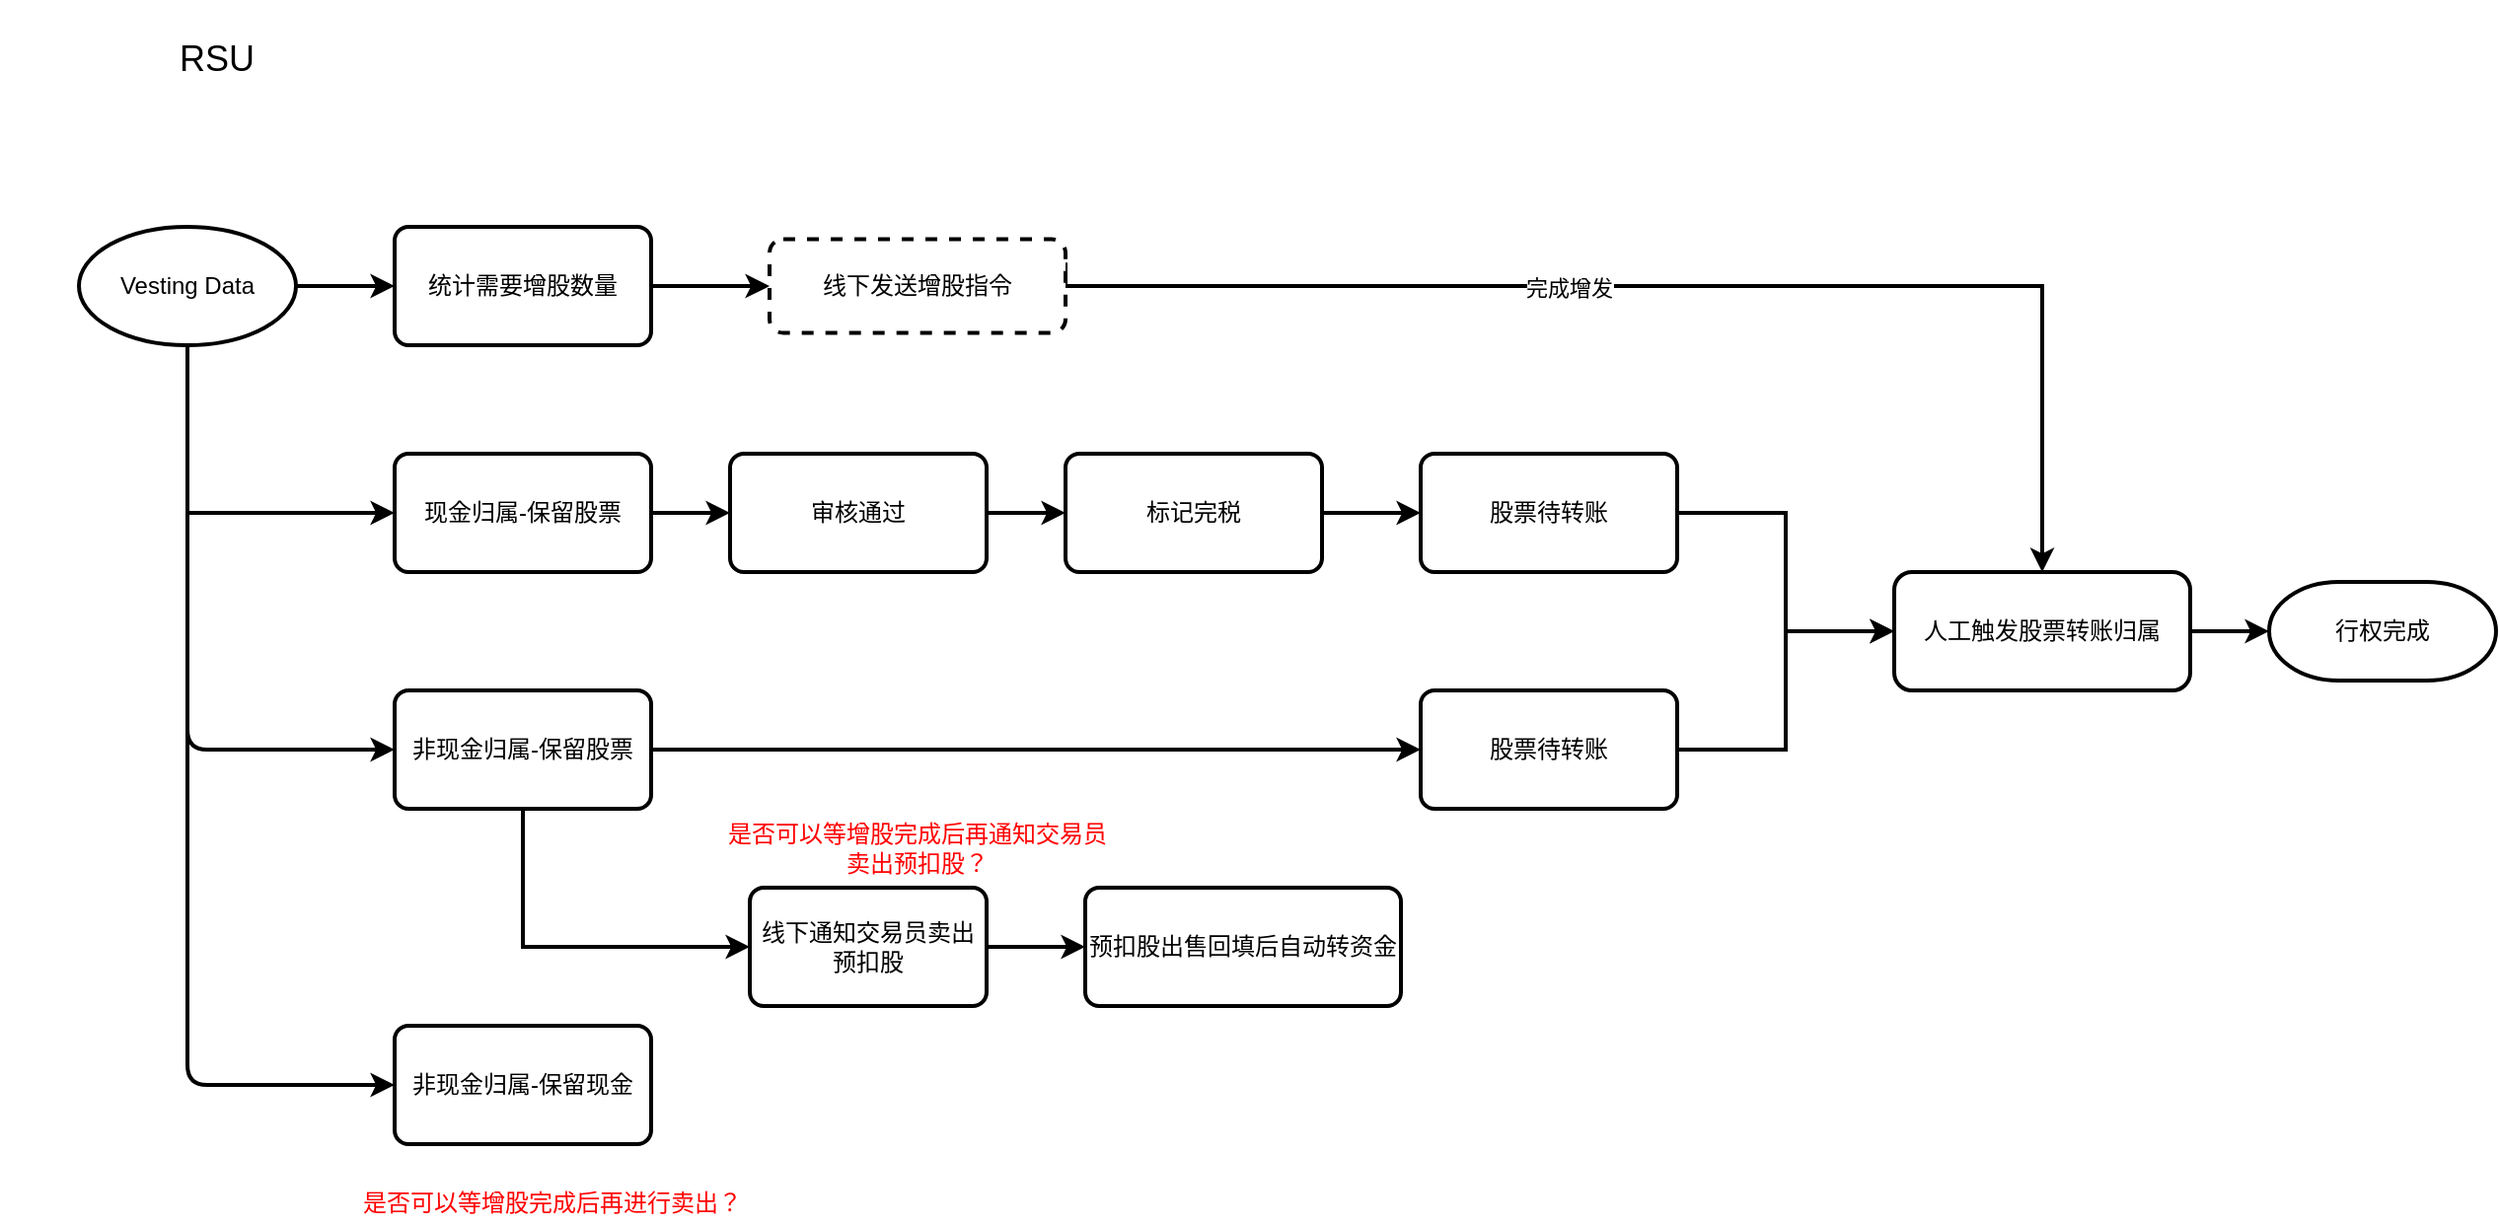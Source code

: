 <mxfile version="13.8.1" type="github">
  <diagram id="J9ElGls0z0i14CrVCFYJ" name="第 1 页">
    <mxGraphModel dx="1200" dy="811" grid="1" gridSize="10" guides="1" tooltips="1" connect="1" arrows="1" fold="1" page="1" pageScale="1" pageWidth="1600" pageHeight="1200" math="0" shadow="0">
      <root>
        <mxCell id="0" />
        <mxCell id="1" parent="0" />
        <mxCell id="IP6N6mY2FTfmfS4jlM0r-1" value="&lt;font size=&quot;4&quot;&gt;RSU&lt;/font&gt;" style="rounded=1;whiteSpace=wrap;html=1;strokeColor=none;" parent="1" vertex="1">
          <mxGeometry x="120" y="90" width="220" height="60" as="geometry" />
        </mxCell>
        <mxCell id="vPdtA962Ku99ClUze33t-10" style="edgeStyle=orthogonalEdgeStyle;rounded=0;orthogonalLoop=1;jettySize=auto;html=1;exitX=0.5;exitY=1;exitDx=0;exitDy=0;exitPerimeter=0;entryX=0;entryY=0.5;entryDx=0;entryDy=0;strokeWidth=2;" parent="1" source="IP6N6mY2FTfmfS4jlM0r-2" target="vPdtA962Ku99ClUze33t-2" edge="1">
          <mxGeometry relative="1" as="geometry" />
        </mxCell>
        <mxCell id="IP6N6mY2FTfmfS4jlM0r-2" value="Vesting Data" style="strokeWidth=2;html=1;shape=mxgraph.flowchart.start_1;whiteSpace=wrap;" parent="1" vertex="1">
          <mxGeometry x="160" y="205" width="110" height="60" as="geometry" />
        </mxCell>
        <mxCell id="IP6N6mY2FTfmfS4jlM0r-3" value="" style="endArrow=classic;html=1;exitX=1;exitY=0.5;exitDx=0;exitDy=0;exitPerimeter=0;strokeWidth=2;entryX=0;entryY=0.5;entryDx=0;entryDy=0;" parent="1" source="IP6N6mY2FTfmfS4jlM0r-2" target="0F51FI2qZeOwciTwAo53-1" edge="1">
          <mxGeometry width="50" height="50" relative="1" as="geometry">
            <mxPoint x="410" y="360" as="sourcePoint" />
            <mxPoint x="270" y="235.005" as="targetPoint" />
          </mxGeometry>
        </mxCell>
        <mxCell id="bbkBS7m5xD7LvomOwwYE-14" style="edgeStyle=orthogonalEdgeStyle;rounded=0;orthogonalLoop=1;jettySize=auto;html=1;exitX=1;exitY=0.25;exitDx=0;exitDy=0;strokeWidth=2;" parent="1" source="IP6N6mY2FTfmfS4jlM0r-16" target="bbkBS7m5xD7LvomOwwYE-15" edge="1">
          <mxGeometry relative="1" as="geometry">
            <mxPoint x="1090" y="420" as="targetPoint" />
            <Array as="points">
              <mxPoint x="660" y="235" />
              <mxPoint x="1155" y="235" />
            </Array>
          </mxGeometry>
        </mxCell>
        <mxCell id="bbkBS7m5xD7LvomOwwYE-16" value="完成增发" style="edgeLabel;html=1;align=center;verticalAlign=middle;resizable=0;points=[];" parent="bbkBS7m5xD7LvomOwwYE-14" vertex="1" connectable="0">
          <mxGeometry x="-0.183" y="-1" relative="1" as="geometry">
            <mxPoint as="offset" />
          </mxGeometry>
        </mxCell>
        <mxCell id="IP6N6mY2FTfmfS4jlM0r-16" value="线下发送增股指令" style="rounded=1;whiteSpace=wrap;html=1;absoluteArcSize=1;arcSize=14;strokeWidth=2;dashed=1;" parent="1" vertex="1">
          <mxGeometry x="510" y="211.26" width="150" height="47.49" as="geometry" />
        </mxCell>
        <mxCell id="0F51FI2qZeOwciTwAo53-4" style="edgeStyle=orthogonalEdgeStyle;rounded=0;orthogonalLoop=1;jettySize=auto;html=1;strokeWidth=2;" parent="1" source="0F51FI2qZeOwciTwAo53-1" target="IP6N6mY2FTfmfS4jlM0r-16" edge="1">
          <mxGeometry relative="1" as="geometry" />
        </mxCell>
        <mxCell id="0F51FI2qZeOwciTwAo53-1" value="统计需要增股数量" style="rounded=1;whiteSpace=wrap;html=1;absoluteArcSize=1;arcSize=14;strokeWidth=2;" parent="1" vertex="1">
          <mxGeometry x="320" y="205.01" width="130" height="60" as="geometry" />
        </mxCell>
        <mxCell id="bbkBS7m5xD7LvomOwwYE-17" style="edgeStyle=orthogonalEdgeStyle;rounded=0;orthogonalLoop=1;jettySize=auto;html=1;exitX=1;exitY=0.5;exitDx=0;exitDy=0;entryX=0;entryY=0.5;entryDx=0;entryDy=0;strokeWidth=2;" parent="1" source="0F51FI2qZeOwciTwAo53-6" target="bbkBS7m5xD7LvomOwwYE-15" edge="1">
          <mxGeometry relative="1" as="geometry" />
        </mxCell>
        <mxCell id="0F51FI2qZeOwciTwAo53-6" value="股票待转账" style="rounded=1;whiteSpace=wrap;html=1;absoluteArcSize=1;arcSize=14;strokeWidth=2;" parent="1" vertex="1">
          <mxGeometry x="840" y="320" width="130" height="60" as="geometry" />
        </mxCell>
        <mxCell id="0F51FI2qZeOwciTwAo53-13" value="行权完成" style="strokeWidth=2;html=1;shape=mxgraph.flowchart.terminator;whiteSpace=wrap;" parent="1" vertex="1">
          <mxGeometry x="1270" y="385" width="115" height="50" as="geometry" />
        </mxCell>
        <mxCell id="vPdtA962Ku99ClUze33t-9" style="edgeStyle=orthogonalEdgeStyle;rounded=0;orthogonalLoop=1;jettySize=auto;html=1;exitX=1;exitY=0.5;exitDx=0;exitDy=0;strokeWidth=2;" parent="1" source="vPdtA962Ku99ClUze33t-2" target="vPdtA962Ku99ClUze33t-4" edge="1">
          <mxGeometry relative="1" as="geometry" />
        </mxCell>
        <mxCell id="vPdtA962Ku99ClUze33t-2" value="现金归属-保留股票" style="rounded=1;whiteSpace=wrap;html=1;absoluteArcSize=1;arcSize=14;strokeWidth=2;" parent="1" vertex="1">
          <mxGeometry x="320" y="320" width="130" height="60" as="geometry" />
        </mxCell>
        <mxCell id="vPdtA962Ku99ClUze33t-8" style="edgeStyle=orthogonalEdgeStyle;rounded=0;orthogonalLoop=1;jettySize=auto;html=1;exitX=1;exitY=0.5;exitDx=0;exitDy=0;entryX=0;entryY=0.5;entryDx=0;entryDy=0;strokeWidth=2;" parent="1" source="vPdtA962Ku99ClUze33t-4" target="vPdtA962Ku99ClUze33t-7" edge="1">
          <mxGeometry relative="1" as="geometry" />
        </mxCell>
        <mxCell id="vPdtA962Ku99ClUze33t-4" value="审核通过" style="rounded=1;whiteSpace=wrap;html=1;absoluteArcSize=1;arcSize=14;strokeWidth=2;" parent="1" vertex="1">
          <mxGeometry x="490" y="320" width="130" height="60" as="geometry" />
        </mxCell>
        <mxCell id="vPdtA962Ku99ClUze33t-12" style="edgeStyle=orthogonalEdgeStyle;rounded=0;orthogonalLoop=1;jettySize=auto;html=1;exitX=1;exitY=0.5;exitDx=0;exitDy=0;strokeWidth=2;" parent="1" source="vPdtA962Ku99ClUze33t-7" target="0F51FI2qZeOwciTwAo53-6" edge="1">
          <mxGeometry relative="1" as="geometry" />
        </mxCell>
        <mxCell id="vPdtA962Ku99ClUze33t-7" value="标记完税" style="rounded=1;whiteSpace=wrap;html=1;absoluteArcSize=1;arcSize=14;strokeWidth=2;" parent="1" vertex="1">
          <mxGeometry x="660" y="320" width="130" height="60" as="geometry" />
        </mxCell>
        <mxCell id="bbkBS7m5xD7LvomOwwYE-1" style="edgeStyle=orthogonalEdgeStyle;rounded=0;orthogonalLoop=1;jettySize=auto;html=1;exitX=0.5;exitY=1;exitDx=0;exitDy=0;entryX=0;entryY=0.5;entryDx=0;entryDy=0;strokeWidth=2;" parent="1" source="vPdtA962Ku99ClUze33t-14" target="vPdtA962Ku99ClUze33t-25" edge="1">
          <mxGeometry relative="1" as="geometry" />
        </mxCell>
        <mxCell id="bbkBS7m5xD7LvomOwwYE-13" style="edgeStyle=orthogonalEdgeStyle;rounded=0;orthogonalLoop=1;jettySize=auto;html=1;exitX=1;exitY=0.5;exitDx=0;exitDy=0;strokeWidth=2;" parent="1" source="vPdtA962Ku99ClUze33t-14" target="bbkBS7m5xD7LvomOwwYE-12" edge="1">
          <mxGeometry relative="1" as="geometry" />
        </mxCell>
        <mxCell id="vPdtA962Ku99ClUze33t-14" value="非现金归属-保留股票" style="rounded=1;whiteSpace=wrap;html=1;absoluteArcSize=1;arcSize=14;strokeWidth=2;" parent="1" vertex="1">
          <mxGeometry x="320" y="440" width="130" height="60" as="geometry" />
        </mxCell>
        <mxCell id="bbkBS7m5xD7LvomOwwYE-8" style="edgeStyle=orthogonalEdgeStyle;rounded=0;orthogonalLoop=1;jettySize=auto;html=1;exitX=1;exitY=0.5;exitDx=0;exitDy=0;entryX=0;entryY=0.5;entryDx=0;entryDy=0;strokeWidth=2;" parent="1" source="vPdtA962Ku99ClUze33t-25" target="bbkBS7m5xD7LvomOwwYE-6" edge="1">
          <mxGeometry relative="1" as="geometry" />
        </mxCell>
        <mxCell id="vPdtA962Ku99ClUze33t-25" value="线下通知交易员卖出预扣股" style="rounded=1;whiteSpace=wrap;html=1;absoluteArcSize=1;arcSize=14;strokeWidth=2;" parent="1" vertex="1">
          <mxGeometry x="500" y="540" width="120" height="60" as="geometry" />
        </mxCell>
        <mxCell id="bbkBS7m5xD7LvomOwwYE-6" value="预扣股出售回填后自动转资金" style="rounded=1;whiteSpace=wrap;html=1;absoluteArcSize=1;arcSize=14;strokeWidth=2;" parent="1" vertex="1">
          <mxGeometry x="670" y="540" width="160" height="60" as="geometry" />
        </mxCell>
        <mxCell id="bbkBS7m5xD7LvomOwwYE-10" value="" style="endArrow=classic;html=1;strokeWidth=2;entryX=0;entryY=0.5;entryDx=0;entryDy=0;exitX=0.5;exitY=1;exitDx=0;exitDy=0;exitPerimeter=0;" parent="1" source="IP6N6mY2FTfmfS4jlM0r-2" target="vPdtA962Ku99ClUze33t-14" edge="1">
          <mxGeometry width="50" height="50" relative="1" as="geometry">
            <mxPoint x="220" y="570" as="sourcePoint" />
            <mxPoint x="270" y="520" as="targetPoint" />
            <Array as="points">
              <mxPoint x="215" y="470" />
            </Array>
          </mxGeometry>
        </mxCell>
        <mxCell id="bbkBS7m5xD7LvomOwwYE-21" style="edgeStyle=orthogonalEdgeStyle;rounded=0;orthogonalLoop=1;jettySize=auto;html=1;exitX=1;exitY=0.5;exitDx=0;exitDy=0;entryX=0;entryY=0.5;entryDx=0;entryDy=0;strokeWidth=2;" parent="1" source="bbkBS7m5xD7LvomOwwYE-12" target="bbkBS7m5xD7LvomOwwYE-15" edge="1">
          <mxGeometry relative="1" as="geometry" />
        </mxCell>
        <mxCell id="bbkBS7m5xD7LvomOwwYE-12" value="股票待转账" style="rounded=1;whiteSpace=wrap;html=1;absoluteArcSize=1;arcSize=14;strokeWidth=2;" parent="1" vertex="1">
          <mxGeometry x="840" y="440" width="130" height="60" as="geometry" />
        </mxCell>
        <mxCell id="bbkBS7m5xD7LvomOwwYE-22" style="edgeStyle=orthogonalEdgeStyle;rounded=0;orthogonalLoop=1;jettySize=auto;html=1;exitX=1;exitY=0.5;exitDx=0;exitDy=0;entryX=0;entryY=0.5;entryDx=0;entryDy=0;entryPerimeter=0;strokeWidth=2;" parent="1" source="bbkBS7m5xD7LvomOwwYE-15" target="0F51FI2qZeOwciTwAo53-13" edge="1">
          <mxGeometry relative="1" as="geometry" />
        </mxCell>
        <mxCell id="bbkBS7m5xD7LvomOwwYE-15" value="人工触发股票转账归属" style="rounded=1;whiteSpace=wrap;html=1;strokeWidth=2;" parent="1" vertex="1">
          <mxGeometry x="1080" y="380" width="150" height="60" as="geometry" />
        </mxCell>
        <mxCell id="DrTVdWnGjM-toyX_DKrC-1" value="非现金归属-保留现金" style="rounded=1;whiteSpace=wrap;html=1;absoluteArcSize=1;arcSize=14;strokeWidth=2;" vertex="1" parent="1">
          <mxGeometry x="320" y="610" width="130" height="60" as="geometry" />
        </mxCell>
        <mxCell id="DrTVdWnGjM-toyX_DKrC-2" value="" style="endArrow=classic;html=1;strokeWidth=2;entryX=0;entryY=0.5;entryDx=0;entryDy=0;exitX=0.5;exitY=1;exitDx=0;exitDy=0;exitPerimeter=0;" edge="1" parent="1" source="IP6N6mY2FTfmfS4jlM0r-2" target="DrTVdWnGjM-toyX_DKrC-1">
          <mxGeometry width="50" height="50" relative="1" as="geometry">
            <mxPoint x="270" y="270" as="sourcePoint" />
            <mxPoint x="290" y="580" as="targetPoint" />
            <Array as="points">
              <mxPoint x="215" y="640" />
            </Array>
          </mxGeometry>
        </mxCell>
        <mxCell id="DrTVdWnGjM-toyX_DKrC-3" value="是否可以等增股完成后再通知交易员卖出预扣股？" style="text;html=1;strokeColor=none;fillColor=none;align=center;verticalAlign=middle;whiteSpace=wrap;rounded=0;fontColor=#FF0000;" vertex="1" parent="1">
          <mxGeometry x="485" y="510" width="200" height="20" as="geometry" />
        </mxCell>
        <mxCell id="DrTVdWnGjM-toyX_DKrC-4" value="是否可以等增股完成后再进行卖出？" style="text;html=1;strokeColor=none;fillColor=none;align=center;verticalAlign=middle;whiteSpace=wrap;rounded=0;fontColor=#FF0000;" vertex="1" parent="1">
          <mxGeometry x="300" y="690" width="200" height="20" as="geometry" />
        </mxCell>
      </root>
    </mxGraphModel>
  </diagram>
</mxfile>
